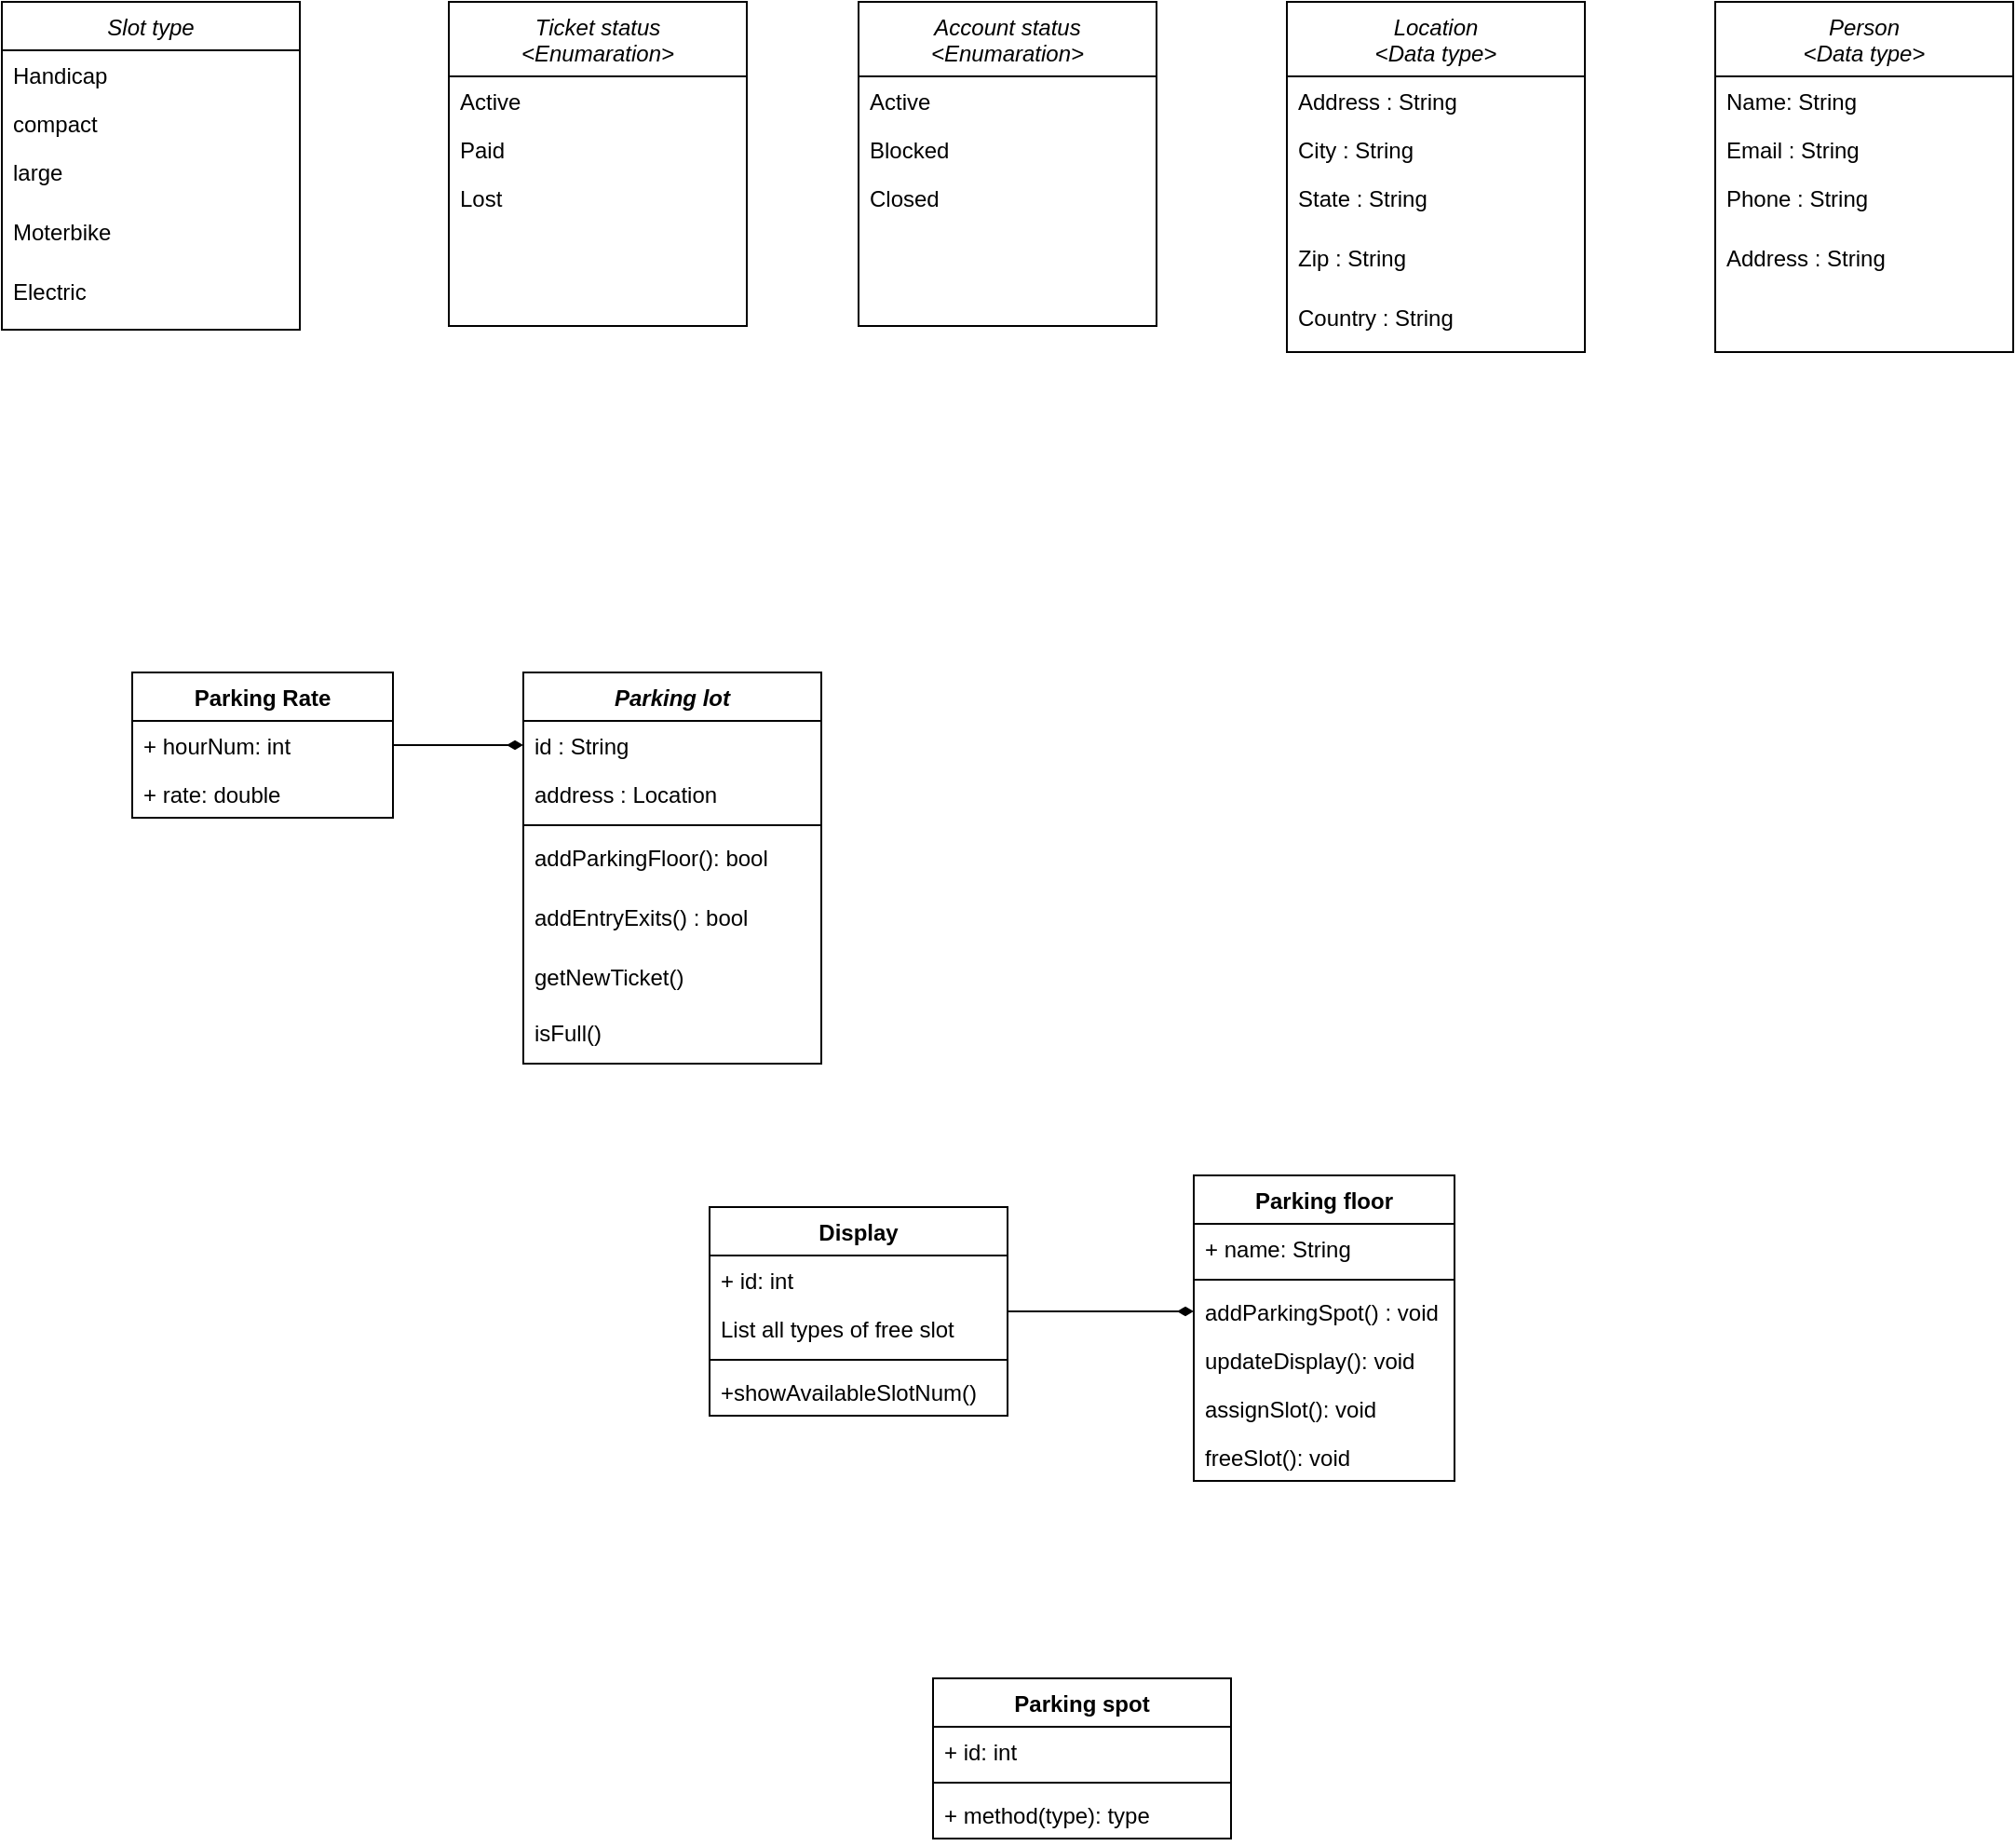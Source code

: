 <mxfile version="14.4.8" type="github">
  <diagram id="C5RBs43oDa-KdzZeNtuy" name="Page-1">
    <mxGraphModel dx="1426" dy="3253" grid="1" gridSize="10" guides="1" tooltips="1" connect="1" arrows="1" fold="1" page="1" pageScale="1" pageWidth="1654" pageHeight="2336" math="0" shadow="0">
      <root>
        <mxCell id="WIyWlLk6GJQsqaUBKTNV-0" />
        <mxCell id="WIyWlLk6GJQsqaUBKTNV-1" parent="WIyWlLk6GJQsqaUBKTNV-0" />
        <mxCell id="zkfFHV4jXpPFQw0GAbJ--0" value="Slot type" style="swimlane;fontStyle=2;align=center;verticalAlign=top;childLayout=stackLayout;horizontal=1;startSize=26;horizontalStack=0;resizeParent=1;resizeLast=0;collapsible=1;marginBottom=0;rounded=0;shadow=0;strokeWidth=1;" parent="WIyWlLk6GJQsqaUBKTNV-1" vertex="1">
          <mxGeometry x="30" y="-30" width="160" height="176" as="geometry">
            <mxRectangle x="230" y="140" width="160" height="26" as="alternateBounds" />
          </mxGeometry>
        </mxCell>
        <mxCell id="zkfFHV4jXpPFQw0GAbJ--1" value="Handicap" style="text;align=left;verticalAlign=top;spacingLeft=4;spacingRight=4;overflow=hidden;rotatable=0;points=[[0,0.5],[1,0.5]];portConstraint=eastwest;" parent="zkfFHV4jXpPFQw0GAbJ--0" vertex="1">
          <mxGeometry y="26" width="160" height="26" as="geometry" />
        </mxCell>
        <mxCell id="zkfFHV4jXpPFQw0GAbJ--2" value="compact" style="text;align=left;verticalAlign=top;spacingLeft=4;spacingRight=4;overflow=hidden;rotatable=0;points=[[0,0.5],[1,0.5]];portConstraint=eastwest;rounded=0;shadow=0;html=0;" parent="zkfFHV4jXpPFQw0GAbJ--0" vertex="1">
          <mxGeometry y="52" width="160" height="26" as="geometry" />
        </mxCell>
        <mxCell id="IZJayk3lvnDu-hb6GBfK-0" value="large" style="text;align=left;verticalAlign=top;spacingLeft=4;spacingRight=4;overflow=hidden;rotatable=0;points=[[0,0.5],[1,0.5]];portConstraint=eastwest;rounded=0;shadow=0;html=0;" parent="zkfFHV4jXpPFQw0GAbJ--0" vertex="1">
          <mxGeometry y="78" width="160" height="32" as="geometry" />
        </mxCell>
        <mxCell id="zkfFHV4jXpPFQw0GAbJ--3" value="Moterbike" style="text;align=left;verticalAlign=top;spacingLeft=4;spacingRight=4;overflow=hidden;rotatable=0;points=[[0,0.5],[1,0.5]];portConstraint=eastwest;rounded=0;shadow=0;html=0;" parent="zkfFHV4jXpPFQw0GAbJ--0" vertex="1">
          <mxGeometry y="110" width="160" height="32" as="geometry" />
        </mxCell>
        <mxCell id="aLDY6bKr768kCVnEgQFR-0" value="Electric" style="text;align=left;verticalAlign=top;spacingLeft=4;spacingRight=4;overflow=hidden;rotatable=0;points=[[0,0.5],[1,0.5]];portConstraint=eastwest;rounded=0;shadow=0;html=0;" vertex="1" parent="zkfFHV4jXpPFQw0GAbJ--0">
          <mxGeometry y="142" width="160" height="32" as="geometry" />
        </mxCell>
        <mxCell id="Fod4XT9fk3nyyHBI4y4Q-15" value="Ticket status&#xa;&lt;Enumaration&gt;" style="swimlane;fontStyle=2;align=center;verticalAlign=top;childLayout=stackLayout;horizontal=1;startSize=40;horizontalStack=0;resizeParent=1;resizeLast=0;collapsible=1;marginBottom=0;rounded=0;shadow=0;strokeWidth=1;" parent="WIyWlLk6GJQsqaUBKTNV-1" vertex="1">
          <mxGeometry x="270" y="-30" width="160" height="174" as="geometry">
            <mxRectangle x="230" y="140" width="160" height="26" as="alternateBounds" />
          </mxGeometry>
        </mxCell>
        <mxCell id="Fod4XT9fk3nyyHBI4y4Q-16" value="Active" style="text;align=left;verticalAlign=top;spacingLeft=4;spacingRight=4;overflow=hidden;rotatable=0;points=[[0,0.5],[1,0.5]];portConstraint=eastwest;" parent="Fod4XT9fk3nyyHBI4y4Q-15" vertex="1">
          <mxGeometry y="40" width="160" height="26" as="geometry" />
        </mxCell>
        <mxCell id="Fod4XT9fk3nyyHBI4y4Q-17" value="Paid" style="text;align=left;verticalAlign=top;spacingLeft=4;spacingRight=4;overflow=hidden;rotatable=0;points=[[0,0.5],[1,0.5]];portConstraint=eastwest;rounded=0;shadow=0;html=0;" parent="Fod4XT9fk3nyyHBI4y4Q-15" vertex="1">
          <mxGeometry y="66" width="160" height="26" as="geometry" />
        </mxCell>
        <mxCell id="Fod4XT9fk3nyyHBI4y4Q-18" value="Lost" style="text;align=left;verticalAlign=top;spacingLeft=4;spacingRight=4;overflow=hidden;rotatable=0;points=[[0,0.5],[1,0.5]];portConstraint=eastwest;rounded=0;shadow=0;html=0;" parent="Fod4XT9fk3nyyHBI4y4Q-15" vertex="1">
          <mxGeometry y="92" width="160" height="32" as="geometry" />
        </mxCell>
        <mxCell id="Fod4XT9fk3nyyHBI4y4Q-20" value="Account status&#xa;&lt;Enumaration&gt;" style="swimlane;fontStyle=2;align=center;verticalAlign=top;childLayout=stackLayout;horizontal=1;startSize=40;horizontalStack=0;resizeParent=1;resizeLast=0;collapsible=1;marginBottom=0;rounded=0;shadow=0;strokeWidth=1;" parent="WIyWlLk6GJQsqaUBKTNV-1" vertex="1">
          <mxGeometry x="490" y="-30" width="160" height="174" as="geometry">
            <mxRectangle x="230" y="140" width="160" height="26" as="alternateBounds" />
          </mxGeometry>
        </mxCell>
        <mxCell id="Fod4XT9fk3nyyHBI4y4Q-21" value="Active" style="text;align=left;verticalAlign=top;spacingLeft=4;spacingRight=4;overflow=hidden;rotatable=0;points=[[0,0.5],[1,0.5]];portConstraint=eastwest;" parent="Fod4XT9fk3nyyHBI4y4Q-20" vertex="1">
          <mxGeometry y="40" width="160" height="26" as="geometry" />
        </mxCell>
        <mxCell id="Fod4XT9fk3nyyHBI4y4Q-22" value="Blocked" style="text;align=left;verticalAlign=top;spacingLeft=4;spacingRight=4;overflow=hidden;rotatable=0;points=[[0,0.5],[1,0.5]];portConstraint=eastwest;rounded=0;shadow=0;html=0;" parent="Fod4XT9fk3nyyHBI4y4Q-20" vertex="1">
          <mxGeometry y="66" width="160" height="26" as="geometry" />
        </mxCell>
        <mxCell id="Fod4XT9fk3nyyHBI4y4Q-23" value="Closed" style="text;align=left;verticalAlign=top;spacingLeft=4;spacingRight=4;overflow=hidden;rotatable=0;points=[[0,0.5],[1,0.5]];portConstraint=eastwest;rounded=0;shadow=0;html=0;" parent="Fod4XT9fk3nyyHBI4y4Q-20" vertex="1">
          <mxGeometry y="92" width="160" height="32" as="geometry" />
        </mxCell>
        <mxCell id="Fod4XT9fk3nyyHBI4y4Q-24" value="Location&#xa;&lt;Data type&gt;" style="swimlane;fontStyle=2;align=center;verticalAlign=top;childLayout=stackLayout;horizontal=1;startSize=40;horizontalStack=0;resizeParent=1;resizeLast=0;collapsible=1;marginBottom=0;rounded=0;shadow=0;strokeWidth=1;" parent="WIyWlLk6GJQsqaUBKTNV-1" vertex="1">
          <mxGeometry x="720" y="-30" width="160" height="188" as="geometry">
            <mxRectangle x="230" y="140" width="160" height="26" as="alternateBounds" />
          </mxGeometry>
        </mxCell>
        <mxCell id="Fod4XT9fk3nyyHBI4y4Q-25" value="Address : String" style="text;align=left;verticalAlign=top;spacingLeft=4;spacingRight=4;overflow=hidden;rotatable=0;points=[[0,0.5],[1,0.5]];portConstraint=eastwest;" parent="Fod4XT9fk3nyyHBI4y4Q-24" vertex="1">
          <mxGeometry y="40" width="160" height="26" as="geometry" />
        </mxCell>
        <mxCell id="Fod4XT9fk3nyyHBI4y4Q-26" value="City : String" style="text;align=left;verticalAlign=top;spacingLeft=4;spacingRight=4;overflow=hidden;rotatable=0;points=[[0,0.5],[1,0.5]];portConstraint=eastwest;rounded=0;shadow=0;html=0;" parent="Fod4XT9fk3nyyHBI4y4Q-24" vertex="1">
          <mxGeometry y="66" width="160" height="26" as="geometry" />
        </mxCell>
        <mxCell id="Fod4XT9fk3nyyHBI4y4Q-27" value="State : String" style="text;align=left;verticalAlign=top;spacingLeft=4;spacingRight=4;overflow=hidden;rotatable=0;points=[[0,0.5],[1,0.5]];portConstraint=eastwest;rounded=0;shadow=0;html=0;" parent="Fod4XT9fk3nyyHBI4y4Q-24" vertex="1">
          <mxGeometry y="92" width="160" height="32" as="geometry" />
        </mxCell>
        <mxCell id="Fod4XT9fk3nyyHBI4y4Q-28" value="Zip : String" style="text;align=left;verticalAlign=top;spacingLeft=4;spacingRight=4;overflow=hidden;rotatable=0;points=[[0,0.5],[1,0.5]];portConstraint=eastwest;rounded=0;shadow=0;html=0;" parent="Fod4XT9fk3nyyHBI4y4Q-24" vertex="1">
          <mxGeometry y="124" width="160" height="32" as="geometry" />
        </mxCell>
        <mxCell id="Fod4XT9fk3nyyHBI4y4Q-29" value="Country : String" style="text;align=left;verticalAlign=top;spacingLeft=4;spacingRight=4;overflow=hidden;rotatable=0;points=[[0,0.5],[1,0.5]];portConstraint=eastwest;rounded=0;shadow=0;html=0;" parent="Fod4XT9fk3nyyHBI4y4Q-24" vertex="1">
          <mxGeometry y="156" width="160" height="32" as="geometry" />
        </mxCell>
        <mxCell id="Fod4XT9fk3nyyHBI4y4Q-30" value="Person&#xa;&lt;Data type&gt;" style="swimlane;fontStyle=2;align=center;verticalAlign=top;childLayout=stackLayout;horizontal=1;startSize=40;horizontalStack=0;resizeParent=1;resizeLast=0;collapsible=1;marginBottom=0;rounded=0;shadow=0;strokeWidth=1;" parent="WIyWlLk6GJQsqaUBKTNV-1" vertex="1">
          <mxGeometry x="950" y="-30" width="160" height="188" as="geometry">
            <mxRectangle x="230" y="140" width="160" height="26" as="alternateBounds" />
          </mxGeometry>
        </mxCell>
        <mxCell id="Fod4XT9fk3nyyHBI4y4Q-31" value="Name: String" style="text;align=left;verticalAlign=top;spacingLeft=4;spacingRight=4;overflow=hidden;rotatable=0;points=[[0,0.5],[1,0.5]];portConstraint=eastwest;" parent="Fod4XT9fk3nyyHBI4y4Q-30" vertex="1">
          <mxGeometry y="40" width="160" height="26" as="geometry" />
        </mxCell>
        <mxCell id="Fod4XT9fk3nyyHBI4y4Q-32" value="Email : String" style="text;align=left;verticalAlign=top;spacingLeft=4;spacingRight=4;overflow=hidden;rotatable=0;points=[[0,0.5],[1,0.5]];portConstraint=eastwest;rounded=0;shadow=0;html=0;" parent="Fod4XT9fk3nyyHBI4y4Q-30" vertex="1">
          <mxGeometry y="66" width="160" height="26" as="geometry" />
        </mxCell>
        <mxCell id="Fod4XT9fk3nyyHBI4y4Q-33" value="Phone : String" style="text;align=left;verticalAlign=top;spacingLeft=4;spacingRight=4;overflow=hidden;rotatable=0;points=[[0,0.5],[1,0.5]];portConstraint=eastwest;rounded=0;shadow=0;html=0;" parent="Fod4XT9fk3nyyHBI4y4Q-30" vertex="1">
          <mxGeometry y="92" width="160" height="32" as="geometry" />
        </mxCell>
        <mxCell id="Fod4XT9fk3nyyHBI4y4Q-34" value="Address : String" style="text;align=left;verticalAlign=top;spacingLeft=4;spacingRight=4;overflow=hidden;rotatable=0;points=[[0,0.5],[1,0.5]];portConstraint=eastwest;rounded=0;shadow=0;html=0;" parent="Fod4XT9fk3nyyHBI4y4Q-30" vertex="1">
          <mxGeometry y="124" width="160" height="32" as="geometry" />
        </mxCell>
        <mxCell id="aLDY6bKr768kCVnEgQFR-1" value="Parking lot" style="swimlane;fontStyle=3;align=center;verticalAlign=top;childLayout=stackLayout;horizontal=1;startSize=26;horizontalStack=0;resizeParent=1;resizeLast=0;collapsible=1;marginBottom=0;rounded=0;shadow=0;strokeWidth=1;" vertex="1" parent="WIyWlLk6GJQsqaUBKTNV-1">
          <mxGeometry x="310" y="330" width="160" height="210" as="geometry">
            <mxRectangle x="230" y="140" width="160" height="26" as="alternateBounds" />
          </mxGeometry>
        </mxCell>
        <mxCell id="aLDY6bKr768kCVnEgQFR-2" value="id : String" style="text;align=left;verticalAlign=top;spacingLeft=4;spacingRight=4;overflow=hidden;rotatable=0;points=[[0,0.5],[1,0.5]];portConstraint=eastwest;" vertex="1" parent="aLDY6bKr768kCVnEgQFR-1">
          <mxGeometry y="26" width="160" height="26" as="geometry" />
        </mxCell>
        <mxCell id="aLDY6bKr768kCVnEgQFR-3" value="address : Location" style="text;align=left;verticalAlign=top;spacingLeft=4;spacingRight=4;overflow=hidden;rotatable=0;points=[[0,0.5],[1,0.5]];portConstraint=eastwest;rounded=0;shadow=0;html=0;" vertex="1" parent="aLDY6bKr768kCVnEgQFR-1">
          <mxGeometry y="52" width="160" height="26" as="geometry" />
        </mxCell>
        <mxCell id="aLDY6bKr768kCVnEgQFR-8" value="" style="line;strokeWidth=1;fillColor=none;align=left;verticalAlign=middle;spacingTop=-1;spacingLeft=3;spacingRight=3;rotatable=0;labelPosition=right;points=[];portConstraint=eastwest;" vertex="1" parent="aLDY6bKr768kCVnEgQFR-1">
          <mxGeometry y="78" width="160" height="8" as="geometry" />
        </mxCell>
        <mxCell id="aLDY6bKr768kCVnEgQFR-4" value="addParkingFloor(): bool" style="text;align=left;verticalAlign=top;spacingLeft=4;spacingRight=4;overflow=hidden;rotatable=0;points=[[0,0.5],[1,0.5]];portConstraint=eastwest;rounded=0;shadow=0;html=0;" vertex="1" parent="aLDY6bKr768kCVnEgQFR-1">
          <mxGeometry y="86" width="160" height="32" as="geometry" />
        </mxCell>
        <mxCell id="aLDY6bKr768kCVnEgQFR-5" value="addEntryExits() : bool" style="text;align=left;verticalAlign=top;spacingLeft=4;spacingRight=4;overflow=hidden;rotatable=0;points=[[0,0.5],[1,0.5]];portConstraint=eastwest;rounded=0;shadow=0;html=0;" vertex="1" parent="aLDY6bKr768kCVnEgQFR-1">
          <mxGeometry y="118" width="160" height="32" as="geometry" />
        </mxCell>
        <mxCell id="aLDY6bKr768kCVnEgQFR-6" value="getNewTicket()" style="text;align=left;verticalAlign=top;spacingLeft=4;spacingRight=4;overflow=hidden;rotatable=0;points=[[0,0.5],[1,0.5]];portConstraint=eastwest;rounded=0;shadow=0;html=0;" vertex="1" parent="aLDY6bKr768kCVnEgQFR-1">
          <mxGeometry y="150" width="160" height="30" as="geometry" />
        </mxCell>
        <mxCell id="aLDY6bKr768kCVnEgQFR-9" value="isFull()" style="text;align=left;verticalAlign=top;spacingLeft=4;spacingRight=4;overflow=hidden;rotatable=0;points=[[0,0.5],[1,0.5]];portConstraint=eastwest;rounded=0;shadow=0;html=0;" vertex="1" parent="aLDY6bKr768kCVnEgQFR-1">
          <mxGeometry y="180" width="160" height="30" as="geometry" />
        </mxCell>
        <mxCell id="aLDY6bKr768kCVnEgQFR-14" style="edgeStyle=orthogonalEdgeStyle;rounded=0;orthogonalLoop=1;jettySize=auto;html=1;entryX=0;entryY=0.5;entryDx=0;entryDy=0;endArrow=diamondThin;endFill=1;" edge="1" parent="WIyWlLk6GJQsqaUBKTNV-1" source="aLDY6bKr768kCVnEgQFR-10" target="aLDY6bKr768kCVnEgQFR-2">
          <mxGeometry relative="1" as="geometry" />
        </mxCell>
        <mxCell id="aLDY6bKr768kCVnEgQFR-10" value="Parking Rate" style="swimlane;fontStyle=1;childLayout=stackLayout;horizontal=1;startSize=26;fillColor=none;horizontalStack=0;resizeParent=1;resizeParentMax=0;resizeLast=0;collapsible=1;marginBottom=0;" vertex="1" parent="WIyWlLk6GJQsqaUBKTNV-1">
          <mxGeometry x="100" y="330" width="140" height="78" as="geometry" />
        </mxCell>
        <mxCell id="aLDY6bKr768kCVnEgQFR-11" value="+ hourNum: int" style="text;strokeColor=none;fillColor=none;align=left;verticalAlign=top;spacingLeft=4;spacingRight=4;overflow=hidden;rotatable=0;points=[[0,0.5],[1,0.5]];portConstraint=eastwest;" vertex="1" parent="aLDY6bKr768kCVnEgQFR-10">
          <mxGeometry y="26" width="140" height="26" as="geometry" />
        </mxCell>
        <mxCell id="aLDY6bKr768kCVnEgQFR-12" value="+ rate: double" style="text;strokeColor=none;fillColor=none;align=left;verticalAlign=top;spacingLeft=4;spacingRight=4;overflow=hidden;rotatable=0;points=[[0,0.5],[1,0.5]];portConstraint=eastwest;" vertex="1" parent="aLDY6bKr768kCVnEgQFR-10">
          <mxGeometry y="52" width="140" height="26" as="geometry" />
        </mxCell>
        <mxCell id="aLDY6bKr768kCVnEgQFR-15" value="Parking floor" style="swimlane;fontStyle=1;childLayout=stackLayout;horizontal=1;startSize=26;fillColor=none;horizontalStack=0;resizeParent=1;resizeParentMax=0;resizeLast=0;collapsible=1;marginBottom=0;" vertex="1" parent="WIyWlLk6GJQsqaUBKTNV-1">
          <mxGeometry x="670" y="600" width="140" height="164" as="geometry" />
        </mxCell>
        <mxCell id="aLDY6bKr768kCVnEgQFR-16" value="+ name: String" style="text;strokeColor=none;fillColor=none;align=left;verticalAlign=top;spacingLeft=4;spacingRight=4;overflow=hidden;rotatable=0;points=[[0,0.5],[1,0.5]];portConstraint=eastwest;" vertex="1" parent="aLDY6bKr768kCVnEgQFR-15">
          <mxGeometry y="26" width="140" height="26" as="geometry" />
        </mxCell>
        <mxCell id="aLDY6bKr768kCVnEgQFR-19" value="" style="line;strokeWidth=1;fillColor=none;align=left;verticalAlign=middle;spacingTop=-1;spacingLeft=3;spacingRight=3;rotatable=0;labelPosition=right;points=[];portConstraint=eastwest;" vertex="1" parent="aLDY6bKr768kCVnEgQFR-15">
          <mxGeometry y="52" width="140" height="8" as="geometry" />
        </mxCell>
        <mxCell id="aLDY6bKr768kCVnEgQFR-17" value="addParkingSpot() : void" style="text;fillColor=none;align=left;verticalAlign=top;spacingLeft=4;spacingRight=4;overflow=hidden;rotatable=0;points=[[0,0.5],[1,0.5]];portConstraint=eastwest;" vertex="1" parent="aLDY6bKr768kCVnEgQFR-15">
          <mxGeometry y="60" width="140" height="26" as="geometry" />
        </mxCell>
        <mxCell id="aLDY6bKr768kCVnEgQFR-18" value="updateDisplay(): void" style="text;strokeColor=none;fillColor=none;align=left;verticalAlign=top;spacingLeft=4;spacingRight=4;overflow=hidden;rotatable=0;points=[[0,0.5],[1,0.5]];portConstraint=eastwest;" vertex="1" parent="aLDY6bKr768kCVnEgQFR-15">
          <mxGeometry y="86" width="140" height="26" as="geometry" />
        </mxCell>
        <mxCell id="aLDY6bKr768kCVnEgQFR-21" value="assignSlot(): void" style="text;strokeColor=none;fillColor=none;align=left;verticalAlign=top;spacingLeft=4;spacingRight=4;overflow=hidden;rotatable=0;points=[[0,0.5],[1,0.5]];portConstraint=eastwest;" vertex="1" parent="aLDY6bKr768kCVnEgQFR-15">
          <mxGeometry y="112" width="140" height="26" as="geometry" />
        </mxCell>
        <mxCell id="aLDY6bKr768kCVnEgQFR-22" value="freeSlot(): void" style="text;strokeColor=none;fillColor=none;align=left;verticalAlign=top;spacingLeft=4;spacingRight=4;overflow=hidden;rotatable=0;points=[[0,0.5],[1,0.5]];portConstraint=eastwest;" vertex="1" parent="aLDY6bKr768kCVnEgQFR-15">
          <mxGeometry y="138" width="140" height="26" as="geometry" />
        </mxCell>
        <mxCell id="aLDY6bKr768kCVnEgQFR-37" style="edgeStyle=orthogonalEdgeStyle;rounded=0;orthogonalLoop=1;jettySize=auto;html=1;entryX=0;entryY=0.5;entryDx=0;entryDy=0;endArrow=diamondThin;endFill=1;" edge="1" parent="WIyWlLk6GJQsqaUBKTNV-1" source="aLDY6bKr768kCVnEgQFR-31" target="aLDY6bKr768kCVnEgQFR-17">
          <mxGeometry relative="1" as="geometry" />
        </mxCell>
        <mxCell id="aLDY6bKr768kCVnEgQFR-31" value="Display" style="swimlane;fontStyle=1;align=center;verticalAlign=top;childLayout=stackLayout;horizontal=1;startSize=26;horizontalStack=0;resizeParent=1;resizeParentMax=0;resizeLast=0;collapsible=1;marginBottom=0;strokeColor=#000000;" vertex="1" parent="WIyWlLk6GJQsqaUBKTNV-1">
          <mxGeometry x="410" y="617" width="160" height="112" as="geometry" />
        </mxCell>
        <mxCell id="aLDY6bKr768kCVnEgQFR-32" value="+ id: int" style="text;strokeColor=none;fillColor=none;align=left;verticalAlign=top;spacingLeft=4;spacingRight=4;overflow=hidden;rotatable=0;points=[[0,0.5],[1,0.5]];portConstraint=eastwest;" vertex="1" parent="aLDY6bKr768kCVnEgQFR-31">
          <mxGeometry y="26" width="160" height="26" as="geometry" />
        </mxCell>
        <mxCell id="aLDY6bKr768kCVnEgQFR-35" value="List all types of free slot" style="text;strokeColor=none;fillColor=none;align=left;verticalAlign=top;spacingLeft=4;spacingRight=4;overflow=hidden;rotatable=0;points=[[0,0.5],[1,0.5]];portConstraint=eastwest;" vertex="1" parent="aLDY6bKr768kCVnEgQFR-31">
          <mxGeometry y="52" width="160" height="26" as="geometry" />
        </mxCell>
        <mxCell id="aLDY6bKr768kCVnEgQFR-33" value="" style="line;strokeWidth=1;fillColor=none;align=left;verticalAlign=middle;spacingTop=-1;spacingLeft=3;spacingRight=3;rotatable=0;labelPosition=right;points=[];portConstraint=eastwest;" vertex="1" parent="aLDY6bKr768kCVnEgQFR-31">
          <mxGeometry y="78" width="160" height="8" as="geometry" />
        </mxCell>
        <mxCell id="aLDY6bKr768kCVnEgQFR-34" value="+showAvailableSlotNum() " style="text;strokeColor=none;fillColor=none;align=left;verticalAlign=top;spacingLeft=4;spacingRight=4;overflow=hidden;rotatable=0;points=[[0,0.5],[1,0.5]];portConstraint=eastwest;" vertex="1" parent="aLDY6bKr768kCVnEgQFR-31">
          <mxGeometry y="86" width="160" height="26" as="geometry" />
        </mxCell>
        <mxCell id="aLDY6bKr768kCVnEgQFR-38" value="Parking spot" style="swimlane;fontStyle=1;align=center;verticalAlign=top;childLayout=stackLayout;horizontal=1;startSize=26;horizontalStack=0;resizeParent=1;resizeParentMax=0;resizeLast=0;collapsible=1;marginBottom=0;strokeColor=#000000;" vertex="1" parent="WIyWlLk6GJQsqaUBKTNV-1">
          <mxGeometry x="530" y="870" width="160" height="86" as="geometry" />
        </mxCell>
        <mxCell id="aLDY6bKr768kCVnEgQFR-39" value="+ id: int" style="text;strokeColor=none;fillColor=none;align=left;verticalAlign=top;spacingLeft=4;spacingRight=4;overflow=hidden;rotatable=0;points=[[0,0.5],[1,0.5]];portConstraint=eastwest;" vertex="1" parent="aLDY6bKr768kCVnEgQFR-38">
          <mxGeometry y="26" width="160" height="26" as="geometry" />
        </mxCell>
        <mxCell id="aLDY6bKr768kCVnEgQFR-40" value="" style="line;strokeWidth=1;fillColor=none;align=left;verticalAlign=middle;spacingTop=-1;spacingLeft=3;spacingRight=3;rotatable=0;labelPosition=right;points=[];portConstraint=eastwest;" vertex="1" parent="aLDY6bKr768kCVnEgQFR-38">
          <mxGeometry y="52" width="160" height="8" as="geometry" />
        </mxCell>
        <mxCell id="aLDY6bKr768kCVnEgQFR-41" value="+ method(type): type" style="text;strokeColor=none;fillColor=none;align=left;verticalAlign=top;spacingLeft=4;spacingRight=4;overflow=hidden;rotatable=0;points=[[0,0.5],[1,0.5]];portConstraint=eastwest;" vertex="1" parent="aLDY6bKr768kCVnEgQFR-38">
          <mxGeometry y="60" width="160" height="26" as="geometry" />
        </mxCell>
      </root>
    </mxGraphModel>
  </diagram>
</mxfile>
